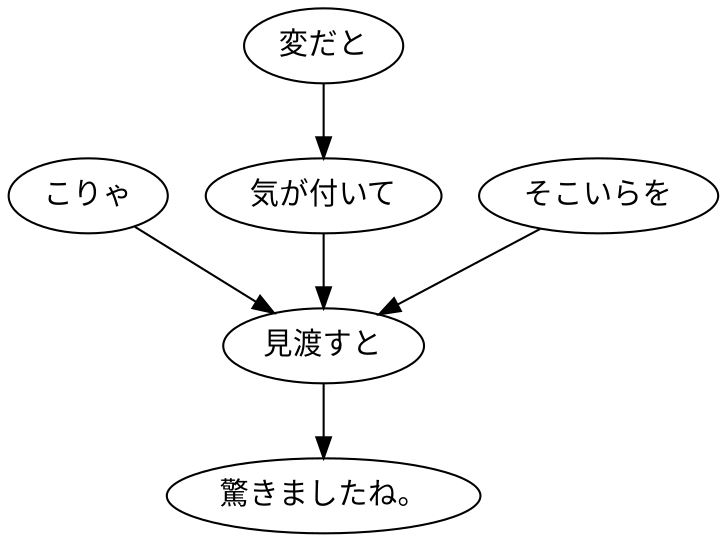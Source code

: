 digraph graph1144 {
	node0 [label="こりゃ"];
	node1 [label="変だと"];
	node2 [label="気が付いて"];
	node3 [label="そこいらを"];
	node4 [label="見渡すと"];
	node5 [label="驚きましたね。"];
	node0 -> node4;
	node1 -> node2;
	node2 -> node4;
	node3 -> node4;
	node4 -> node5;
}
